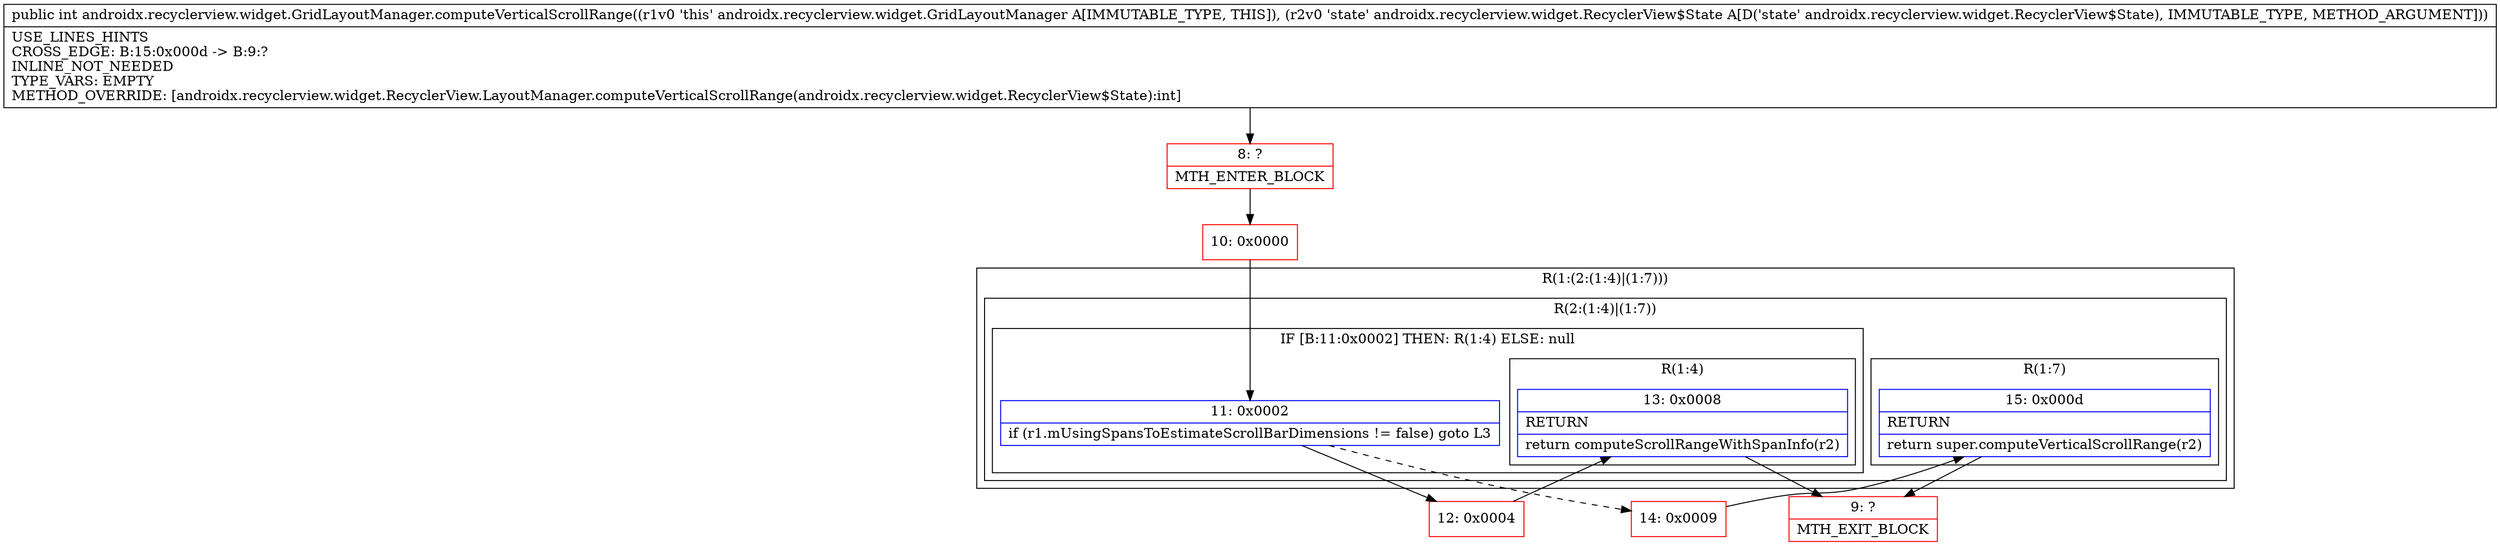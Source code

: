 digraph "CFG forandroidx.recyclerview.widget.GridLayoutManager.computeVerticalScrollRange(Landroidx\/recyclerview\/widget\/RecyclerView$State;)I" {
subgraph cluster_Region_1893177888 {
label = "R(1:(2:(1:4)|(1:7)))";
node [shape=record,color=blue];
subgraph cluster_Region_721863572 {
label = "R(2:(1:4)|(1:7))";
node [shape=record,color=blue];
subgraph cluster_IfRegion_1002449454 {
label = "IF [B:11:0x0002] THEN: R(1:4) ELSE: null";
node [shape=record,color=blue];
Node_11 [shape=record,label="{11\:\ 0x0002|if (r1.mUsingSpansToEstimateScrollBarDimensions != false) goto L3\l}"];
subgraph cluster_Region_1734568947 {
label = "R(1:4)";
node [shape=record,color=blue];
Node_13 [shape=record,label="{13\:\ 0x0008|RETURN\l|return computeScrollRangeWithSpanInfo(r2)\l}"];
}
}
subgraph cluster_Region_724171685 {
label = "R(1:7)";
node [shape=record,color=blue];
Node_15 [shape=record,label="{15\:\ 0x000d|RETURN\l|return super.computeVerticalScrollRange(r2)\l}"];
}
}
}
Node_8 [shape=record,color=red,label="{8\:\ ?|MTH_ENTER_BLOCK\l}"];
Node_10 [shape=record,color=red,label="{10\:\ 0x0000}"];
Node_12 [shape=record,color=red,label="{12\:\ 0x0004}"];
Node_9 [shape=record,color=red,label="{9\:\ ?|MTH_EXIT_BLOCK\l}"];
Node_14 [shape=record,color=red,label="{14\:\ 0x0009}"];
MethodNode[shape=record,label="{public int androidx.recyclerview.widget.GridLayoutManager.computeVerticalScrollRange((r1v0 'this' androidx.recyclerview.widget.GridLayoutManager A[IMMUTABLE_TYPE, THIS]), (r2v0 'state' androidx.recyclerview.widget.RecyclerView$State A[D('state' androidx.recyclerview.widget.RecyclerView$State), IMMUTABLE_TYPE, METHOD_ARGUMENT]))  | USE_LINES_HINTS\lCROSS_EDGE: B:15:0x000d \-\> B:9:?\lINLINE_NOT_NEEDED\lTYPE_VARS: EMPTY\lMETHOD_OVERRIDE: [androidx.recyclerview.widget.RecyclerView.LayoutManager.computeVerticalScrollRange(androidx.recyclerview.widget.RecyclerView$State):int]\l}"];
MethodNode -> Node_8;Node_11 -> Node_12;
Node_11 -> Node_14[style=dashed];
Node_13 -> Node_9;
Node_15 -> Node_9;
Node_8 -> Node_10;
Node_10 -> Node_11;
Node_12 -> Node_13;
Node_14 -> Node_15;
}

